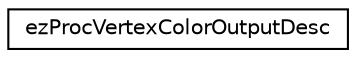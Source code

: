 digraph "Graphical Class Hierarchy"
{
 // LATEX_PDF_SIZE
  edge [fontname="Helvetica",fontsize="10",labelfontname="Helvetica",labelfontsize="10"];
  node [fontname="Helvetica",fontsize="10",shape=record];
  rankdir="LR";
  Node0 [label="ezProcVertexColorOutputDesc",height=0.2,width=0.4,color="black", fillcolor="white", style="filled",URL="$d7/d92/structez_proc_vertex_color_output_desc.htm",tooltip=" "];
}
